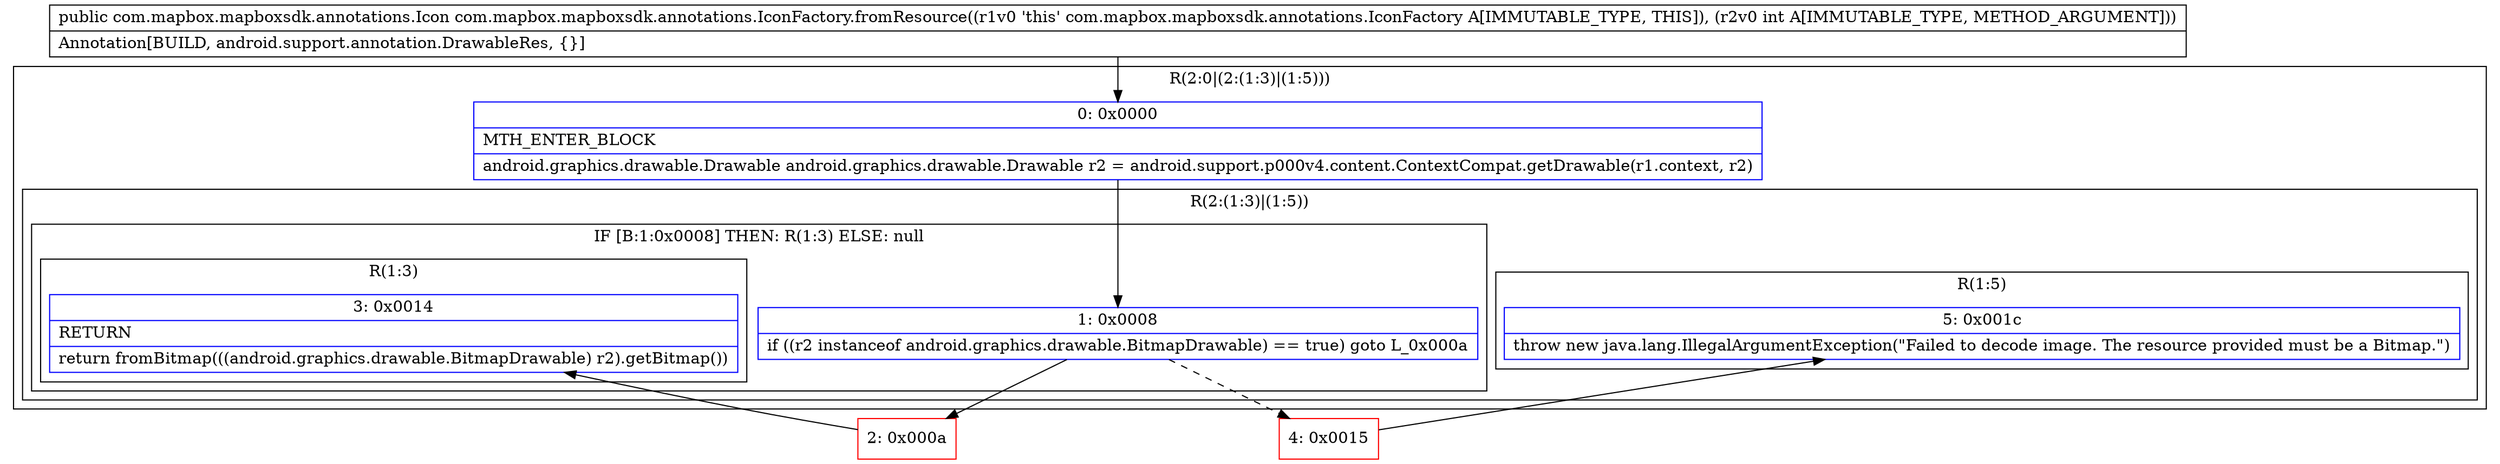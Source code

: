 digraph "CFG forcom.mapbox.mapboxsdk.annotations.IconFactory.fromResource(I)Lcom\/mapbox\/mapboxsdk\/annotations\/Icon;" {
subgraph cluster_Region_637049280 {
label = "R(2:0|(2:(1:3)|(1:5)))";
node [shape=record,color=blue];
Node_0 [shape=record,label="{0\:\ 0x0000|MTH_ENTER_BLOCK\l|android.graphics.drawable.Drawable android.graphics.drawable.Drawable r2 = android.support.p000v4.content.ContextCompat.getDrawable(r1.context, r2)\l}"];
subgraph cluster_Region_1640854246 {
label = "R(2:(1:3)|(1:5))";
node [shape=record,color=blue];
subgraph cluster_IfRegion_1113007940 {
label = "IF [B:1:0x0008] THEN: R(1:3) ELSE: null";
node [shape=record,color=blue];
Node_1 [shape=record,label="{1\:\ 0x0008|if ((r2 instanceof android.graphics.drawable.BitmapDrawable) == true) goto L_0x000a\l}"];
subgraph cluster_Region_564777211 {
label = "R(1:3)";
node [shape=record,color=blue];
Node_3 [shape=record,label="{3\:\ 0x0014|RETURN\l|return fromBitmap(((android.graphics.drawable.BitmapDrawable) r2).getBitmap())\l}"];
}
}
subgraph cluster_Region_862073629 {
label = "R(1:5)";
node [shape=record,color=blue];
Node_5 [shape=record,label="{5\:\ 0x001c|throw new java.lang.IllegalArgumentException(\"Failed to decode image. The resource provided must be a Bitmap.\")\l}"];
}
}
}
Node_2 [shape=record,color=red,label="{2\:\ 0x000a}"];
Node_4 [shape=record,color=red,label="{4\:\ 0x0015}"];
MethodNode[shape=record,label="{public com.mapbox.mapboxsdk.annotations.Icon com.mapbox.mapboxsdk.annotations.IconFactory.fromResource((r1v0 'this' com.mapbox.mapboxsdk.annotations.IconFactory A[IMMUTABLE_TYPE, THIS]), (r2v0 int A[IMMUTABLE_TYPE, METHOD_ARGUMENT]))  | Annotation[BUILD, android.support.annotation.DrawableRes, \{\}]\l}"];
MethodNode -> Node_0;
Node_0 -> Node_1;
Node_1 -> Node_2;
Node_1 -> Node_4[style=dashed];
Node_2 -> Node_3;
Node_4 -> Node_5;
}

